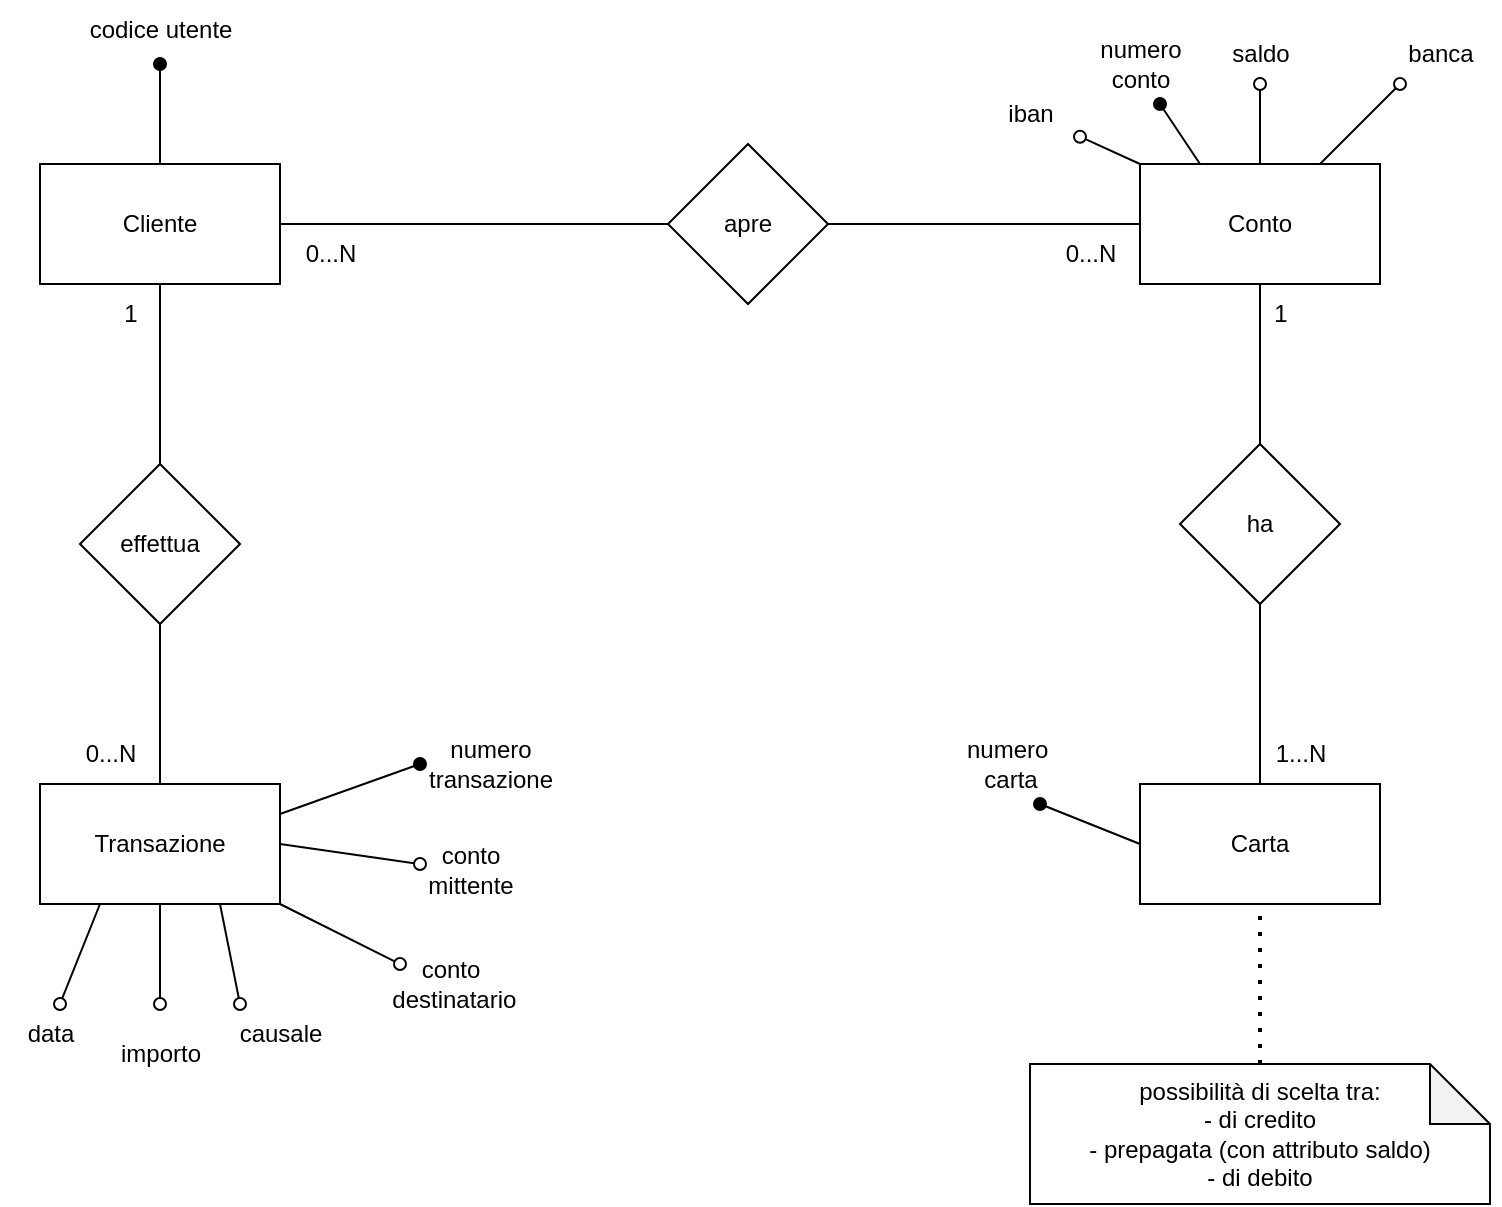 <mxfile version="24.7.8">
  <diagram name="Pagina-1" id="Y5kUoAZuFVz2xczlfMKn">
    <mxGraphModel dx="1434" dy="836" grid="1" gridSize="10" guides="1" tooltips="1" connect="1" arrows="1" fold="1" page="1" pageScale="1" pageWidth="827" pageHeight="1169" math="0" shadow="0">
      <root>
        <mxCell id="0" />
        <mxCell id="1" parent="0" />
        <mxCell id="HgE8OMngu9eJe5kRzIAH-1" value="Cliente" style="rounded=0;whiteSpace=wrap;html=1;" vertex="1" parent="1">
          <mxGeometry x="60" y="110" width="120" height="60" as="geometry" />
        </mxCell>
        <mxCell id="HgE8OMngu9eJe5kRzIAH-2" value="Conto" style="rounded=0;whiteSpace=wrap;html=1;" vertex="1" parent="1">
          <mxGeometry x="610" y="110" width="120" height="60" as="geometry" />
        </mxCell>
        <mxCell id="HgE8OMngu9eJe5kRzIAH-3" value="Transazione" style="rounded=0;whiteSpace=wrap;html=1;" vertex="1" parent="1">
          <mxGeometry x="60" y="420" width="120" height="60" as="geometry" />
        </mxCell>
        <mxCell id="HgE8OMngu9eJe5kRzIAH-4" value="Carta" style="rounded=0;whiteSpace=wrap;html=1;" vertex="1" parent="1">
          <mxGeometry x="610" y="420" width="120" height="60" as="geometry" />
        </mxCell>
        <mxCell id="HgE8OMngu9eJe5kRzIAH-5" value="effettua" style="rhombus;whiteSpace=wrap;html=1;" vertex="1" parent="1">
          <mxGeometry x="80" y="260" width="80" height="80" as="geometry" />
        </mxCell>
        <mxCell id="HgE8OMngu9eJe5kRzIAH-6" value="apre" style="rhombus;whiteSpace=wrap;html=1;" vertex="1" parent="1">
          <mxGeometry x="374" y="100" width="80" height="80" as="geometry" />
        </mxCell>
        <mxCell id="HgE8OMngu9eJe5kRzIAH-7" value="ha" style="rhombus;whiteSpace=wrap;html=1;" vertex="1" parent="1">
          <mxGeometry x="630" y="250" width="80" height="80" as="geometry" />
        </mxCell>
        <mxCell id="HgE8OMngu9eJe5kRzIAH-8" value="" style="endArrow=none;html=1;rounded=0;exitX=1;exitY=0.5;exitDx=0;exitDy=0;entryX=0;entryY=0.5;entryDx=0;entryDy=0;" edge="1" parent="1" source="HgE8OMngu9eJe5kRzIAH-1" target="HgE8OMngu9eJe5kRzIAH-6">
          <mxGeometry width="50" height="50" relative="1" as="geometry">
            <mxPoint x="580" y="350" as="sourcePoint" />
            <mxPoint x="630" y="300" as="targetPoint" />
          </mxGeometry>
        </mxCell>
        <mxCell id="HgE8OMngu9eJe5kRzIAH-9" value="" style="endArrow=none;html=1;rounded=0;exitX=1;exitY=0.5;exitDx=0;exitDy=0;entryX=0;entryY=0.5;entryDx=0;entryDy=0;" edge="1" parent="1" source="HgE8OMngu9eJe5kRzIAH-6" target="HgE8OMngu9eJe5kRzIAH-2">
          <mxGeometry width="50" height="50" relative="1" as="geometry">
            <mxPoint x="580" y="350" as="sourcePoint" />
            <mxPoint x="630" y="300" as="targetPoint" />
          </mxGeometry>
        </mxCell>
        <mxCell id="HgE8OMngu9eJe5kRzIAH-10" value="" style="endArrow=none;html=1;rounded=0;exitX=0.5;exitY=1;exitDx=0;exitDy=0;entryX=0.5;entryY=0;entryDx=0;entryDy=0;" edge="1" parent="1" source="HgE8OMngu9eJe5kRzIAH-1" target="HgE8OMngu9eJe5kRzIAH-5">
          <mxGeometry width="50" height="50" relative="1" as="geometry">
            <mxPoint x="580" y="350" as="sourcePoint" />
            <mxPoint x="630" y="300" as="targetPoint" />
          </mxGeometry>
        </mxCell>
        <mxCell id="HgE8OMngu9eJe5kRzIAH-11" value="" style="endArrow=none;html=1;rounded=0;exitX=0.5;exitY=1;exitDx=0;exitDy=0;entryX=0.5;entryY=0;entryDx=0;entryDy=0;" edge="1" parent="1" source="HgE8OMngu9eJe5kRzIAH-5" target="HgE8OMngu9eJe5kRzIAH-3">
          <mxGeometry width="50" height="50" relative="1" as="geometry">
            <mxPoint x="580" y="350" as="sourcePoint" />
            <mxPoint x="630" y="300" as="targetPoint" />
          </mxGeometry>
        </mxCell>
        <mxCell id="HgE8OMngu9eJe5kRzIAH-12" value="" style="endArrow=none;html=1;rounded=0;entryX=0.5;entryY=1;entryDx=0;entryDy=0;" edge="1" parent="1" source="HgE8OMngu9eJe5kRzIAH-7" target="HgE8OMngu9eJe5kRzIAH-2">
          <mxGeometry width="50" height="50" relative="1" as="geometry">
            <mxPoint x="580" y="350" as="sourcePoint" />
            <mxPoint x="630" y="300" as="targetPoint" />
          </mxGeometry>
        </mxCell>
        <mxCell id="HgE8OMngu9eJe5kRzIAH-13" value="" style="endArrow=none;html=1;rounded=0;entryX=0.5;entryY=1;entryDx=0;entryDy=0;exitX=0.5;exitY=0;exitDx=0;exitDy=0;" edge="1" parent="1" source="HgE8OMngu9eJe5kRzIAH-4" target="HgE8OMngu9eJe5kRzIAH-7">
          <mxGeometry width="50" height="50" relative="1" as="geometry">
            <mxPoint x="580" y="350" as="sourcePoint" />
            <mxPoint x="630" y="300" as="targetPoint" />
          </mxGeometry>
        </mxCell>
        <mxCell id="HgE8OMngu9eJe5kRzIAH-16" value="" style="endArrow=oval;html=1;rounded=0;endFill=1;exitX=0.5;exitY=0;exitDx=0;exitDy=0;" edge="1" parent="1" source="HgE8OMngu9eJe5kRzIAH-1">
          <mxGeometry width="50" height="50" relative="1" as="geometry">
            <mxPoint x="580" y="350" as="sourcePoint" />
            <mxPoint x="120" y="60" as="targetPoint" />
            <Array as="points" />
          </mxGeometry>
        </mxCell>
        <mxCell id="HgE8OMngu9eJe5kRzIAH-17" value="codice utente" style="text;html=1;align=center;verticalAlign=middle;resizable=0;points=[];autosize=1;strokeColor=none;fillColor=none;" vertex="1" parent="1">
          <mxGeometry x="75" y="28" width="90" height="30" as="geometry" />
        </mxCell>
        <mxCell id="HgE8OMngu9eJe5kRzIAH-18" value="" style="endArrow=oval;html=1;rounded=0;endFill=0;exitX=0.25;exitY=1;exitDx=0;exitDy=0;" edge="1" parent="1" source="HgE8OMngu9eJe5kRzIAH-3">
          <mxGeometry width="50" height="50" relative="1" as="geometry">
            <mxPoint x="250" y="440" as="sourcePoint" />
            <mxPoint x="70" y="530" as="targetPoint" />
            <Array as="points" />
          </mxGeometry>
        </mxCell>
        <mxCell id="HgE8OMngu9eJe5kRzIAH-19" value="data" style="text;html=1;align=center;verticalAlign=middle;resizable=0;points=[];autosize=1;strokeColor=none;fillColor=none;" vertex="1" parent="1">
          <mxGeometry x="40" y="530" width="50" height="30" as="geometry" />
        </mxCell>
        <mxCell id="HgE8OMngu9eJe5kRzIAH-21" value="" style="endArrow=oval;html=1;rounded=0;endFill=0;exitX=0.5;exitY=1;exitDx=0;exitDy=0;" edge="1" parent="1" source="HgE8OMngu9eJe5kRzIAH-3">
          <mxGeometry width="50" height="50" relative="1" as="geometry">
            <mxPoint x="100" y="490" as="sourcePoint" />
            <mxPoint x="120" y="530" as="targetPoint" />
            <Array as="points" />
          </mxGeometry>
        </mxCell>
        <mxCell id="HgE8OMngu9eJe5kRzIAH-22" value="" style="endArrow=oval;html=1;rounded=0;endFill=0;exitX=0.75;exitY=1;exitDx=0;exitDy=0;" edge="1" parent="1" source="HgE8OMngu9eJe5kRzIAH-3">
          <mxGeometry width="50" height="50" relative="1" as="geometry">
            <mxPoint x="110" y="500" as="sourcePoint" />
            <mxPoint x="160" y="530" as="targetPoint" />
            <Array as="points" />
          </mxGeometry>
        </mxCell>
        <mxCell id="HgE8OMngu9eJe5kRzIAH-23" value="importo" style="text;html=1;align=center;verticalAlign=middle;resizable=0;points=[];autosize=1;strokeColor=none;fillColor=none;" vertex="1" parent="1">
          <mxGeometry x="90" y="540" width="60" height="30" as="geometry" />
        </mxCell>
        <mxCell id="HgE8OMngu9eJe5kRzIAH-24" value="causale" style="text;html=1;align=center;verticalAlign=middle;resizable=0;points=[];autosize=1;strokeColor=none;fillColor=none;" vertex="1" parent="1">
          <mxGeometry x="150" y="530" width="60" height="30" as="geometry" />
        </mxCell>
        <mxCell id="HgE8OMngu9eJe5kRzIAH-25" value="" style="endArrow=oval;html=1;rounded=0;endFill=0;exitX=1;exitY=1;exitDx=0;exitDy=0;" edge="1" parent="1" source="HgE8OMngu9eJe5kRzIAH-3">
          <mxGeometry width="50" height="50" relative="1" as="geometry">
            <mxPoint x="120" y="510" as="sourcePoint" />
            <mxPoint x="240" y="510" as="targetPoint" />
            <Array as="points" />
          </mxGeometry>
        </mxCell>
        <mxCell id="HgE8OMngu9eJe5kRzIAH-26" value="conto&lt;div&gt;&amp;nbsp;destinatario&lt;/div&gt;" style="text;html=1;align=center;verticalAlign=middle;resizable=0;points=[];autosize=1;strokeColor=none;fillColor=none;" vertex="1" parent="1">
          <mxGeometry x="220" y="500" width="90" height="40" as="geometry" />
        </mxCell>
        <mxCell id="HgE8OMngu9eJe5kRzIAH-27" value="" style="endArrow=oval;html=1;rounded=0;endFill=0;exitX=1;exitY=0.5;exitDx=0;exitDy=0;" edge="1" parent="1" source="HgE8OMngu9eJe5kRzIAH-3">
          <mxGeometry width="50" height="50" relative="1" as="geometry">
            <mxPoint x="130" y="520" as="sourcePoint" />
            <mxPoint x="250" y="460" as="targetPoint" />
            <Array as="points" />
          </mxGeometry>
        </mxCell>
        <mxCell id="HgE8OMngu9eJe5kRzIAH-28" value="conto&lt;div&gt;mittente&lt;/div&gt;" style="text;html=1;align=center;verticalAlign=middle;resizable=0;points=[];autosize=1;strokeColor=none;fillColor=none;" vertex="1" parent="1">
          <mxGeometry x="240" y="443" width="70" height="40" as="geometry" />
        </mxCell>
        <mxCell id="HgE8OMngu9eJe5kRzIAH-29" value="" style="endArrow=oval;html=1;rounded=0;endFill=1;exitX=1;exitY=0.25;exitDx=0;exitDy=0;" edge="1" parent="1" source="HgE8OMngu9eJe5kRzIAH-3">
          <mxGeometry width="50" height="50" relative="1" as="geometry">
            <mxPoint x="140" y="530" as="sourcePoint" />
            <mxPoint x="250" y="410" as="targetPoint" />
            <Array as="points" />
          </mxGeometry>
        </mxCell>
        <mxCell id="HgE8OMngu9eJe5kRzIAH-30" value="numero&lt;div&gt;transazione&lt;/div&gt;" style="text;html=1;align=center;verticalAlign=middle;resizable=0;points=[];autosize=1;strokeColor=none;fillColor=none;" vertex="1" parent="1">
          <mxGeometry x="240" y="390" width="90" height="40" as="geometry" />
        </mxCell>
        <mxCell id="HgE8OMngu9eJe5kRzIAH-32" value="" style="endArrow=oval;html=1;rounded=0;endFill=1;exitX=0.25;exitY=0;exitDx=0;exitDy=0;" edge="1" parent="1" source="HgE8OMngu9eJe5kRzIAH-2">
          <mxGeometry width="50" height="50" relative="1" as="geometry">
            <mxPoint x="750" y="190" as="sourcePoint" />
            <mxPoint x="620" y="80" as="targetPoint" />
            <Array as="points" />
          </mxGeometry>
        </mxCell>
        <mxCell id="HgE8OMngu9eJe5kRzIAH-33" value="numero&lt;div&gt;conto&lt;/div&gt;" style="text;html=1;align=center;verticalAlign=middle;resizable=0;points=[];autosize=1;strokeColor=none;fillColor=none;" vertex="1" parent="1">
          <mxGeometry x="580" y="40" width="60" height="40" as="geometry" />
        </mxCell>
        <mxCell id="HgE8OMngu9eJe5kRzIAH-35" value="" style="endArrow=oval;html=1;rounded=0;endFill=0;exitX=0.5;exitY=0;exitDx=0;exitDy=0;" edge="1" parent="1" source="HgE8OMngu9eJe5kRzIAH-2">
          <mxGeometry width="50" height="50" relative="1" as="geometry">
            <mxPoint x="650" y="120" as="sourcePoint" />
            <mxPoint x="670" y="70" as="targetPoint" />
            <Array as="points" />
          </mxGeometry>
        </mxCell>
        <mxCell id="HgE8OMngu9eJe5kRzIAH-36" value="saldo" style="text;html=1;align=center;verticalAlign=middle;resizable=0;points=[];autosize=1;strokeColor=none;fillColor=none;" vertex="1" parent="1">
          <mxGeometry x="645" y="40" width="50" height="30" as="geometry" />
        </mxCell>
        <mxCell id="HgE8OMngu9eJe5kRzIAH-37" value="" style="endArrow=oval;html=1;rounded=0;endFill=0;exitX=0.75;exitY=0;exitDx=0;exitDy=0;" edge="1" parent="1" source="HgE8OMngu9eJe5kRzIAH-2">
          <mxGeometry width="50" height="50" relative="1" as="geometry">
            <mxPoint x="660" y="130" as="sourcePoint" />
            <mxPoint x="740" y="70" as="targetPoint" />
            <Array as="points" />
          </mxGeometry>
        </mxCell>
        <mxCell id="HgE8OMngu9eJe5kRzIAH-38" value="banca" style="text;html=1;align=center;verticalAlign=middle;resizable=0;points=[];autosize=1;strokeColor=none;fillColor=none;" vertex="1" parent="1">
          <mxGeometry x="730" y="40" width="60" height="30" as="geometry" />
        </mxCell>
        <mxCell id="HgE8OMngu9eJe5kRzIAH-39" value="" style="endArrow=oval;html=1;rounded=0;endFill=0;exitX=0;exitY=0;exitDx=0;exitDy=0;" edge="1" parent="1" source="HgE8OMngu9eJe5kRzIAH-2" target="HgE8OMngu9eJe5kRzIAH-40">
          <mxGeometry width="50" height="50" relative="1" as="geometry">
            <mxPoint x="670" y="140" as="sourcePoint" />
            <mxPoint x="570" y="100" as="targetPoint" />
            <Array as="points" />
          </mxGeometry>
        </mxCell>
        <mxCell id="HgE8OMngu9eJe5kRzIAH-40" value="iban" style="text;html=1;align=center;verticalAlign=middle;resizable=0;points=[];autosize=1;strokeColor=none;fillColor=none;" vertex="1" parent="1">
          <mxGeometry x="530" y="70" width="50" height="30" as="geometry" />
        </mxCell>
        <mxCell id="HgE8OMngu9eJe5kRzIAH-41" value="1" style="text;html=1;align=center;verticalAlign=middle;resizable=0;points=[];autosize=1;strokeColor=none;fillColor=none;" vertex="1" parent="1">
          <mxGeometry x="90" y="170" width="30" height="30" as="geometry" />
        </mxCell>
        <mxCell id="HgE8OMngu9eJe5kRzIAH-42" value="0...N" style="text;html=1;align=center;verticalAlign=middle;resizable=0;points=[];autosize=1;strokeColor=none;fillColor=none;" vertex="1" parent="1">
          <mxGeometry x="70" y="390" width="50" height="30" as="geometry" />
        </mxCell>
        <mxCell id="HgE8OMngu9eJe5kRzIAH-43" value="0...N" style="text;html=1;align=center;verticalAlign=middle;resizable=0;points=[];autosize=1;strokeColor=none;fillColor=none;" vertex="1" parent="1">
          <mxGeometry x="180" y="140" width="50" height="30" as="geometry" />
        </mxCell>
        <mxCell id="HgE8OMngu9eJe5kRzIAH-44" value="0...N" style="text;html=1;align=center;verticalAlign=middle;resizable=0;points=[];autosize=1;strokeColor=none;fillColor=none;" vertex="1" parent="1">
          <mxGeometry x="560" y="140" width="50" height="30" as="geometry" />
        </mxCell>
        <mxCell id="HgE8OMngu9eJe5kRzIAH-45" value="1" style="text;html=1;align=center;verticalAlign=middle;resizable=0;points=[];autosize=1;strokeColor=none;fillColor=none;" vertex="1" parent="1">
          <mxGeometry x="665" y="170" width="30" height="30" as="geometry" />
        </mxCell>
        <mxCell id="HgE8OMngu9eJe5kRzIAH-46" value="1...N" style="text;html=1;align=center;verticalAlign=middle;resizable=0;points=[];autosize=1;strokeColor=none;fillColor=none;" vertex="1" parent="1">
          <mxGeometry x="665" y="390" width="50" height="30" as="geometry" />
        </mxCell>
        <mxCell id="HgE8OMngu9eJe5kRzIAH-47" value="possibilità di scelta tra:&lt;div&gt;- di credito&lt;/div&gt;&lt;div&gt;- prepagata (con attributo saldo)&lt;/div&gt;&lt;div&gt;- di debito&lt;/div&gt;" style="shape=note;whiteSpace=wrap;html=1;backgroundOutline=1;darkOpacity=0.05;" vertex="1" parent="1">
          <mxGeometry x="555" y="560" width="230" height="70" as="geometry" />
        </mxCell>
        <mxCell id="HgE8OMngu9eJe5kRzIAH-48" value="" style="endArrow=none;dashed=1;html=1;dashPattern=1 3;strokeWidth=2;rounded=0;entryX=0.5;entryY=1;entryDx=0;entryDy=0;exitX=0.5;exitY=0;exitDx=0;exitDy=0;exitPerimeter=0;" edge="1" parent="1" source="HgE8OMngu9eJe5kRzIAH-47" target="HgE8OMngu9eJe5kRzIAH-4">
          <mxGeometry width="50" height="50" relative="1" as="geometry">
            <mxPoint x="580" y="350" as="sourcePoint" />
            <mxPoint x="630" y="300" as="targetPoint" />
          </mxGeometry>
        </mxCell>
        <mxCell id="HgE8OMngu9eJe5kRzIAH-49" value="" style="endArrow=oval;html=1;rounded=0;endFill=1;exitX=0;exitY=0.5;exitDx=0;exitDy=0;" edge="1" parent="1" source="HgE8OMngu9eJe5kRzIAH-4">
          <mxGeometry width="50" height="50" relative="1" as="geometry">
            <mxPoint x="650" y="120" as="sourcePoint" />
            <mxPoint x="560" y="430" as="targetPoint" />
            <Array as="points" />
          </mxGeometry>
        </mxCell>
        <mxCell id="HgE8OMngu9eJe5kRzIAH-50" value="numero&amp;nbsp;&lt;div&gt;carta&lt;/div&gt;" style="text;html=1;align=center;verticalAlign=middle;resizable=0;points=[];autosize=1;strokeColor=none;fillColor=none;" vertex="1" parent="1">
          <mxGeometry x="510" y="390" width="70" height="40" as="geometry" />
        </mxCell>
      </root>
    </mxGraphModel>
  </diagram>
</mxfile>

